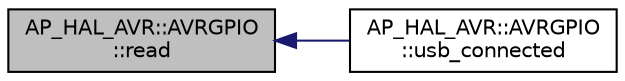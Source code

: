 digraph "AP_HAL_AVR::AVRGPIO::read"
{
 // INTERACTIVE_SVG=YES
  edge [fontname="Helvetica",fontsize="10",labelfontname="Helvetica",labelfontsize="10"];
  node [fontname="Helvetica",fontsize="10",shape=record];
  rankdir="LR";
  Node1 [label="AP_HAL_AVR::AVRGPIO\l::read",height=0.2,width=0.4,color="black", fillcolor="grey75", style="filled" fontcolor="black"];
  Node1 -> Node2 [dir="back",color="midnightblue",fontsize="10",style="solid",fontname="Helvetica"];
  Node2 [label="AP_HAL_AVR::AVRGPIO\l::usb_connected",height=0.2,width=0.4,color="black", fillcolor="white", style="filled",URL="$classAP__HAL__AVR_1_1AVRGPIO.html#a612f06cc30df48bde2d606aa00e8edae"];
}
